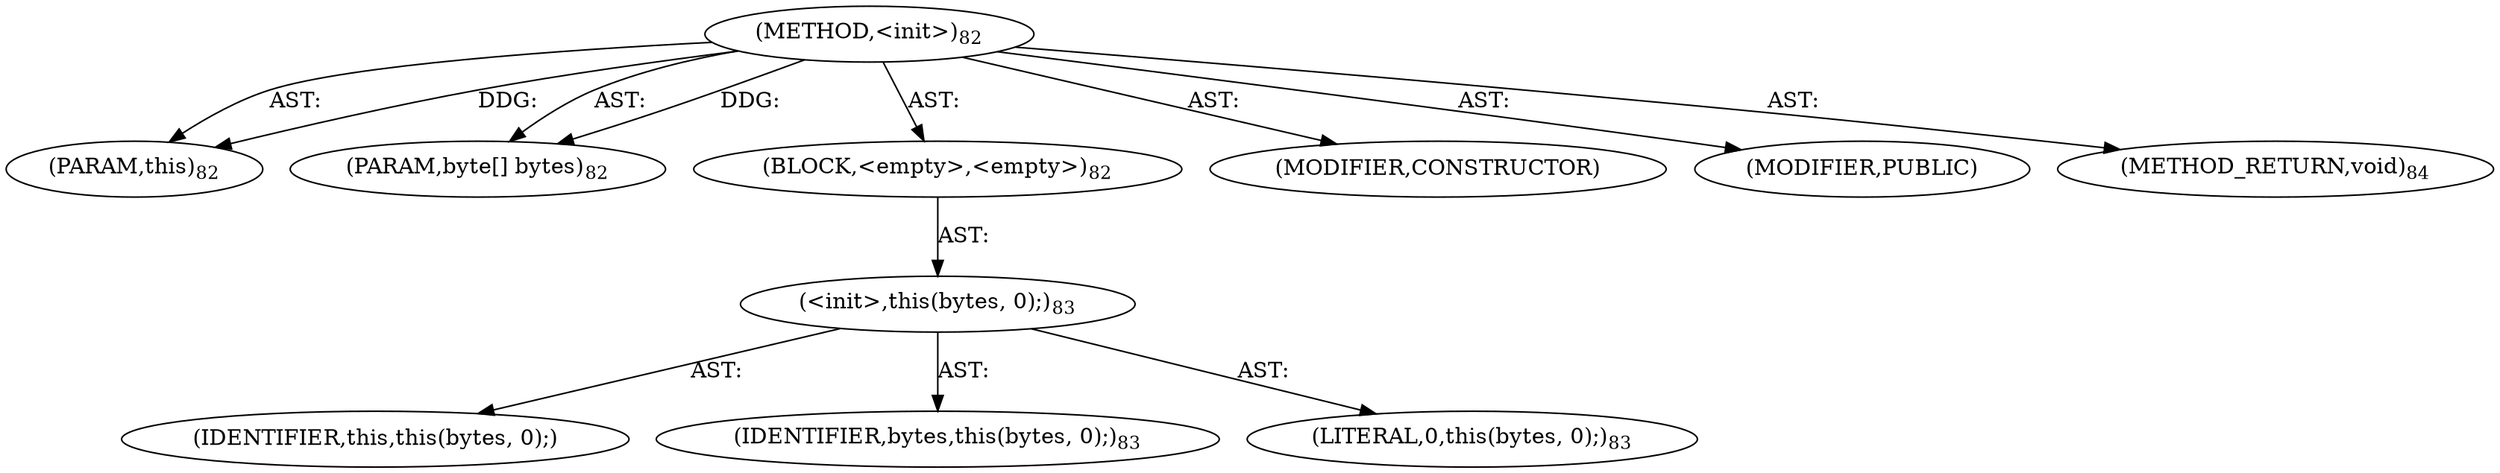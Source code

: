 digraph "&lt;init&gt;" {  
"111669149697" [label = <(METHOD,&lt;init&gt;)<SUB>82</SUB>> ]
"115964116993" [label = <(PARAM,this)<SUB>82</SUB>> ]
"115964116994" [label = <(PARAM,byte[] bytes)<SUB>82</SUB>> ]
"25769803777" [label = <(BLOCK,&lt;empty&gt;,&lt;empty&gt;)<SUB>82</SUB>> ]
"30064771072" [label = <(&lt;init&gt;,this(bytes, 0);)<SUB>83</SUB>> ]
"68719476737" [label = <(IDENTIFIER,this,this(bytes, 0);)> ]
"68719476738" [label = <(IDENTIFIER,bytes,this(bytes, 0);)<SUB>83</SUB>> ]
"90194313216" [label = <(LITERAL,0,this(bytes, 0);)<SUB>83</SUB>> ]
"133143986179" [label = <(MODIFIER,CONSTRUCTOR)> ]
"133143986180" [label = <(MODIFIER,PUBLIC)> ]
"128849018881" [label = <(METHOD_RETURN,void)<SUB>84</SUB>> ]
  "111669149697" -> "115964116993"  [ label = "AST: "] 
  "111669149697" -> "115964116994"  [ label = "AST: "] 
  "111669149697" -> "25769803777"  [ label = "AST: "] 
  "111669149697" -> "133143986179"  [ label = "AST: "] 
  "111669149697" -> "133143986180"  [ label = "AST: "] 
  "111669149697" -> "128849018881"  [ label = "AST: "] 
  "25769803777" -> "30064771072"  [ label = "AST: "] 
  "30064771072" -> "68719476737"  [ label = "AST: "] 
  "30064771072" -> "68719476738"  [ label = "AST: "] 
  "30064771072" -> "90194313216"  [ label = "AST: "] 
  "111669149697" -> "115964116993"  [ label = "DDG: "] 
  "111669149697" -> "115964116994"  [ label = "DDG: "] 
}
